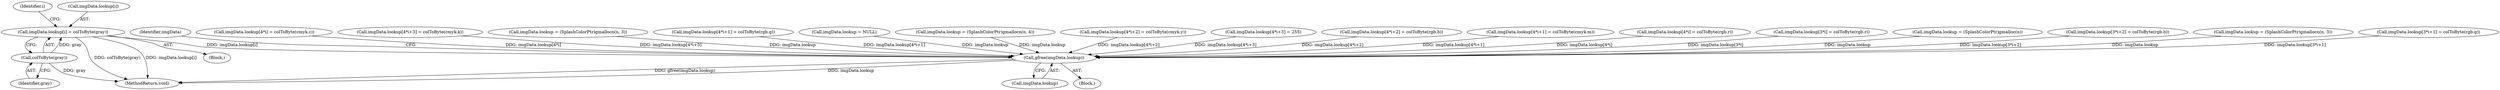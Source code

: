 digraph "0_poppler_284a92899602daa4a7f429e61849e794569310b5@array" {
"1000261" [label="(Call,imgData.lookup[i] = colToByte(gray))"];
"1000267" [label="(Call,colToByte(gray))"];
"1000558" [label="(Call,gfree(imgData.lookup))"];
"1000268" [label="(Identifier,gray)"];
"1000563" [label="(Identifier,imgData)"];
"1000454" [label="(Call,imgData.lookup[4*i] = colToByte(cmyk.c))"];
"1000559" [label="(Call,imgData.lookup)"];
"1000494" [label="(Call,imgData.lookup[4*i+3] = colToByte(cmyk.k))"];
"1000249" [label="(Identifier,i)"];
"1000261" [label="(Call,imgData.lookup[i] = colToByte(gray))"];
"1000272" [label="(Call,imgData.lookup = (SplashColorPtr)gmallocn(n, 3))"];
"1000384" [label="(Call,imgData.lookup[4*i+1] = colToByte(rgb.g))"];
"1000250" [label="(Block,)"];
"1000213" [label="(Call,imgData.lookup = NULL)"];
"1000425" [label="(Call,imgData.lookup = (SplashColorPtr)gmallocn(n, 4))"];
"1000558" [label="(Call,gfree(imgData.lookup))"];
"1000109" [label="(Block,)"];
"1000480" [label="(Call,imgData.lookup[4*i+2] = colToByte(cmyk.y))"];
"1000262" [label="(Call,imgData.lookup[i])"];
"1000412" [label="(Call,imgData.lookup[4*i+3] = 255)"];
"1000398" [label="(Call,imgData.lookup[4*i+2] = colToByte(rgb.b))"];
"1000466" [label="(Call,imgData.lookup[4*i+1] = colToByte(cmyk.m))"];
"1000372" [label="(Call,imgData.lookup[4*i] = colToByte(rgb.r))"];
"1000301" [label="(Call,imgData.lookup[3*i] = colToByte(rgb.r))"];
"1000233" [label="(Call,imgData.lookup = (SplashColorPtr)gmalloc(n))"];
"1000327" [label="(Call,imgData.lookup[3*i+2] = colToByte(rgb.b))"];
"1000343" [label="(Call,imgData.lookup = (SplashColorPtr)gmallocn(n, 3))"];
"1000313" [label="(Call,imgData.lookup[3*i+1] = colToByte(rgb.g))"];
"1000566" [label="(MethodReturn,void)"];
"1000267" [label="(Call,colToByte(gray))"];
"1000261" -> "1000250"  [label="AST: "];
"1000261" -> "1000267"  [label="CFG: "];
"1000262" -> "1000261"  [label="AST: "];
"1000267" -> "1000261"  [label="AST: "];
"1000249" -> "1000261"  [label="CFG: "];
"1000261" -> "1000566"  [label="DDG: colToByte(gray)"];
"1000261" -> "1000566"  [label="DDG: imgData.lookup[i]"];
"1000267" -> "1000261"  [label="DDG: gray"];
"1000261" -> "1000558"  [label="DDG: imgData.lookup[i]"];
"1000267" -> "1000268"  [label="CFG: "];
"1000268" -> "1000267"  [label="AST: "];
"1000267" -> "1000566"  [label="DDG: gray"];
"1000558" -> "1000109"  [label="AST: "];
"1000558" -> "1000559"  [label="CFG: "];
"1000559" -> "1000558"  [label="AST: "];
"1000563" -> "1000558"  [label="CFG: "];
"1000558" -> "1000566"  [label="DDG: gfree(imgData.lookup)"];
"1000558" -> "1000566"  [label="DDG: imgData.lookup"];
"1000454" -> "1000558"  [label="DDG: imgData.lookup[4*i]"];
"1000343" -> "1000558"  [label="DDG: imgData.lookup"];
"1000213" -> "1000558"  [label="DDG: imgData.lookup"];
"1000466" -> "1000558"  [label="DDG: imgData.lookup[4*i+1]"];
"1000425" -> "1000558"  [label="DDG: imgData.lookup"];
"1000327" -> "1000558"  [label="DDG: imgData.lookup[3*i+2]"];
"1000494" -> "1000558"  [label="DDG: imgData.lookup[4*i+3]"];
"1000372" -> "1000558"  [label="DDG: imgData.lookup[4*i]"];
"1000412" -> "1000558"  [label="DDG: imgData.lookup[4*i+3]"];
"1000301" -> "1000558"  [label="DDG: imgData.lookup[3*i]"];
"1000272" -> "1000558"  [label="DDG: imgData.lookup"];
"1000233" -> "1000558"  [label="DDG: imgData.lookup"];
"1000480" -> "1000558"  [label="DDG: imgData.lookup[4*i+2]"];
"1000313" -> "1000558"  [label="DDG: imgData.lookup[3*i+1]"];
"1000398" -> "1000558"  [label="DDG: imgData.lookup[4*i+2]"];
"1000384" -> "1000558"  [label="DDG: imgData.lookup[4*i+1]"];
}
